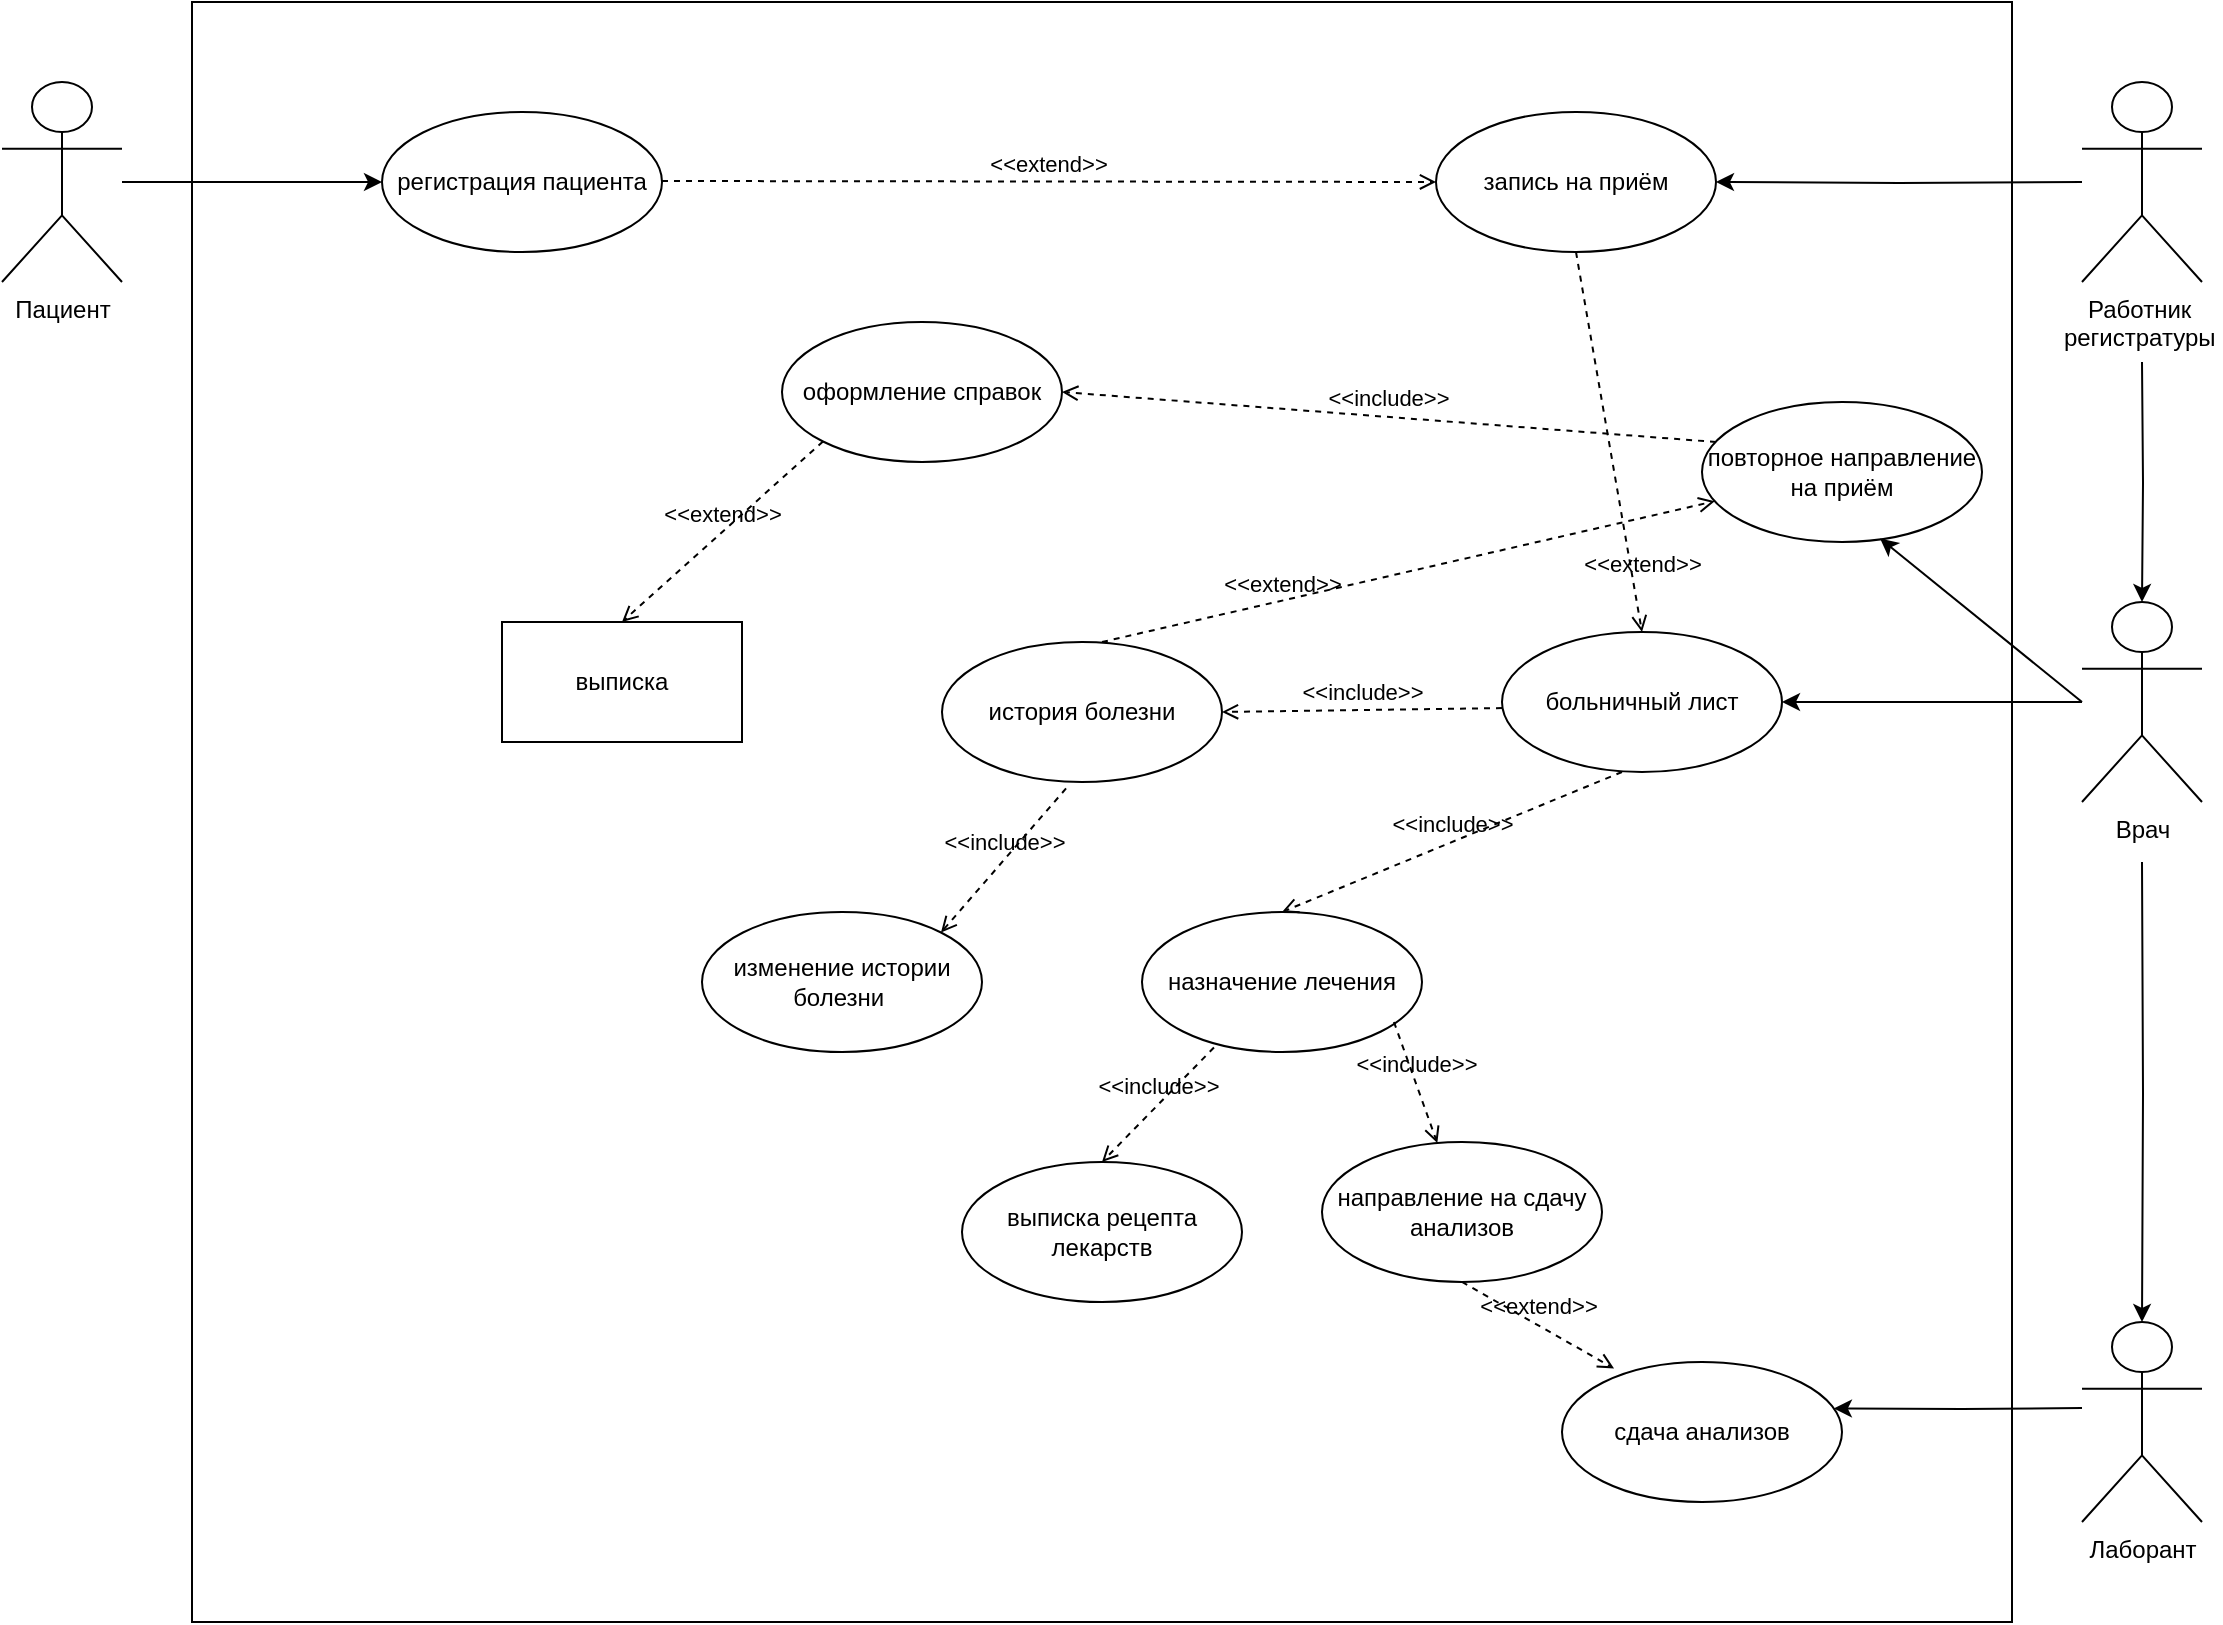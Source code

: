 <mxfile version="20.6.0" type="github"><diagram id="eSXdMw4WFxAL7-gYITn4" name="Страница 1"><mxGraphModel dx="1362" dy="752" grid="1" gridSize="10" guides="1" tooltips="1" connect="1" arrows="1" fold="1" page="1" pageScale="1" pageWidth="827" pageHeight="1169" math="0" shadow="0"><root><mxCell id="0"/><mxCell id="1" parent="0"/><mxCell id="CThTGi6md4LhZxkkEZVT-1" value="" style="rounded=0;whiteSpace=wrap;html=1;" vertex="1" parent="1"><mxGeometry x="205" y="130" width="910" height="810" as="geometry"/></mxCell><mxCell id="CThTGi6md4LhZxkkEZVT-2" style="edgeStyle=orthogonalEdgeStyle;rounded=0;orthogonalLoop=1;jettySize=auto;html=1;entryX=0;entryY=0.5;entryDx=0;entryDy=0;" edge="1" parent="1" source="CThTGi6md4LhZxkkEZVT-3" target="CThTGi6md4LhZxkkEZVT-7"><mxGeometry relative="1" as="geometry"/></mxCell><mxCell id="CThTGi6md4LhZxkkEZVT-3" value="Пациент" style="shape=umlActor;verticalLabelPosition=bottom;verticalAlign=top;html=1;outlineConnect=0;" vertex="1" parent="1"><mxGeometry x="110" y="170" width="60" height="100" as="geometry"/></mxCell><mxCell id="CThTGi6md4LhZxkkEZVT-4" style="edgeStyle=orthogonalEdgeStyle;rounded=0;orthogonalLoop=1;jettySize=auto;html=1;" edge="1" parent="1" source="CThTGi6md4LhZxkkEZVT-6" target="CThTGi6md4LhZxkkEZVT-13"><mxGeometry relative="1" as="geometry"/></mxCell><mxCell id="CThTGi6md4LhZxkkEZVT-5" style="edgeStyle=orthogonalEdgeStyle;rounded=0;orthogonalLoop=1;jettySize=auto;html=1;entryX=0.5;entryY=0;entryDx=0;entryDy=0;entryPerimeter=0;" edge="1" parent="1" target="CThTGi6md4LhZxkkEZVT-28"><mxGeometry relative="1" as="geometry"><mxPoint x="1180" y="560" as="sourcePoint"/></mxGeometry></mxCell><mxCell id="CThTGi6md4LhZxkkEZVT-6" value="Врач" style="shape=umlActor;verticalLabelPosition=bottom;verticalAlign=top;html=1;outlineConnect=0;" vertex="1" parent="1"><mxGeometry x="1150" y="430" width="60" height="100" as="geometry"/></mxCell><mxCell id="CThTGi6md4LhZxkkEZVT-7" value="регистрация пациента" style="ellipse;whiteSpace=wrap;html=1;" vertex="1" parent="1"><mxGeometry x="300" y="185" width="140" height="70" as="geometry"/></mxCell><mxCell id="CThTGi6md4LhZxkkEZVT-8" style="edgeStyle=orthogonalEdgeStyle;rounded=0;orthogonalLoop=1;jettySize=auto;html=1;entryX=0.5;entryY=0;entryDx=0;entryDy=0;entryPerimeter=0;" edge="1" parent="1" target="CThTGi6md4LhZxkkEZVT-6"><mxGeometry relative="1" as="geometry"><mxPoint x="1180" y="420" as="targetPoint"/><mxPoint x="1180" y="310" as="sourcePoint"/></mxGeometry></mxCell><mxCell id="CThTGi6md4LhZxkkEZVT-9" style="edgeStyle=orthogonalEdgeStyle;rounded=0;orthogonalLoop=1;jettySize=auto;html=1;" edge="1" parent="1" target="CThTGi6md4LhZxkkEZVT-19"><mxGeometry relative="1" as="geometry"><mxPoint x="1150" y="220" as="sourcePoint"/></mxGeometry></mxCell><mxCell id="CThTGi6md4LhZxkkEZVT-10" value="Работник&amp;nbsp;&lt;br&gt;регистратуры&amp;nbsp;" style="shape=umlActor;verticalLabelPosition=bottom;verticalAlign=top;html=1;outlineConnect=0;" vertex="1" parent="1"><mxGeometry x="1150" y="170" width="60" height="100" as="geometry"/></mxCell><mxCell id="CThTGi6md4LhZxkkEZVT-11" value="направление на сдачу анализов" style="ellipse;whiteSpace=wrap;html=1;" vertex="1" parent="1"><mxGeometry x="770" y="700" width="140" height="70" as="geometry"/></mxCell><mxCell id="CThTGi6md4LhZxkkEZVT-12" value="сдача анализов" style="ellipse;whiteSpace=wrap;html=1;" vertex="1" parent="1"><mxGeometry x="890" y="810" width="140" height="70" as="geometry"/></mxCell><mxCell id="CThTGi6md4LhZxkkEZVT-13" value="больничный лист" style="ellipse;whiteSpace=wrap;html=1;" vertex="1" parent="1"><mxGeometry x="860" y="445" width="140" height="70" as="geometry"/></mxCell><mxCell id="CThTGi6md4LhZxkkEZVT-14" value="изменение истории болезни&amp;nbsp;" style="ellipse;whiteSpace=wrap;html=1;" vertex="1" parent="1"><mxGeometry x="460" y="585" width="140" height="70" as="geometry"/></mxCell><mxCell id="CThTGi6md4LhZxkkEZVT-15" value="история болезни" style="ellipse;whiteSpace=wrap;html=1;" vertex="1" parent="1"><mxGeometry x="580" y="450" width="140" height="70" as="geometry"/></mxCell><mxCell id="CThTGi6md4LhZxkkEZVT-16" value="оформление справок" style="ellipse;whiteSpace=wrap;html=1;" vertex="1" parent="1"><mxGeometry x="500" y="290" width="140" height="70" as="geometry"/></mxCell><mxCell id="CThTGi6md4LhZxkkEZVT-17" value="назначение лечения" style="ellipse;whiteSpace=wrap;html=1;" vertex="1" parent="1"><mxGeometry x="680" y="585" width="140" height="70" as="geometry"/></mxCell><mxCell id="CThTGi6md4LhZxkkEZVT-18" value="выписка рецепта&lt;br&gt;лекарств" style="ellipse;whiteSpace=wrap;html=1;" vertex="1" parent="1"><mxGeometry x="590" y="710" width="140" height="70" as="geometry"/></mxCell><mxCell id="CThTGi6md4LhZxkkEZVT-19" value="запись на приём" style="ellipse;whiteSpace=wrap;html=1;" vertex="1" parent="1"><mxGeometry x="827" y="185" width="140" height="70" as="geometry"/></mxCell><mxCell id="CThTGi6md4LhZxkkEZVT-20" value="&amp;lt;&amp;lt;include&amp;gt;&amp;gt;" style="html=1;verticalAlign=bottom;labelBackgroundColor=none;endArrow=open;endFill=0;dashed=1;rounded=0;exitX=0.25;exitY=0.061;exitDx=0;exitDy=0;exitPerimeter=0;entryX=1;entryY=0.5;entryDx=0;entryDy=0;" edge="1" parent="1" target="CThTGi6md4LhZxkkEZVT-15"><mxGeometry width="160" relative="1" as="geometry"><mxPoint x="860" y="483.04" as="sourcePoint"/><mxPoint x="806.602" y="430.0" as="targetPoint"/></mxGeometry></mxCell><mxCell id="CThTGi6md4LhZxkkEZVT-21" value="&amp;lt;&amp;lt;include&amp;gt;&amp;gt;" style="html=1;verticalAlign=bottom;labelBackgroundColor=none;endArrow=open;endFill=0;dashed=1;rounded=0;exitX=0.25;exitY=0.061;exitDx=0;exitDy=0;exitPerimeter=0;entryX=0.5;entryY=0;entryDx=0;entryDy=0;" edge="1" parent="1" target="CThTGi6md4LhZxkkEZVT-17"><mxGeometry width="160" relative="1" as="geometry"><mxPoint x="920" y="515" as="sourcePoint"/><mxPoint x="850" y="516.96" as="targetPoint"/></mxGeometry></mxCell><mxCell id="CThTGi6md4LhZxkkEZVT-22" value="&amp;lt;&amp;lt;extend&amp;gt;&amp;gt;" style="html=1;verticalAlign=bottom;labelBackgroundColor=none;endArrow=open;endFill=0;dashed=1;rounded=0;entryX=0;entryY=0.5;entryDx=0;entryDy=0;" edge="1" parent="1" target="CThTGi6md4LhZxkkEZVT-19"><mxGeometry width="160" relative="1" as="geometry"><mxPoint x="440" y="219.5" as="sourcePoint"/><mxPoint x="600" y="219.5" as="targetPoint"/></mxGeometry></mxCell><mxCell id="CThTGi6md4LhZxkkEZVT-23" value="&amp;lt;&amp;lt;extend&amp;gt;&amp;gt;" style="html=1;verticalAlign=bottom;labelBackgroundColor=none;endArrow=open;endFill=0;dashed=1;rounded=0;entryX=0.5;entryY=0;entryDx=0;entryDy=0;exitX=0.5;exitY=1;exitDx=0;exitDy=0;" edge="1" parent="1" source="CThTGi6md4LhZxkkEZVT-19" target="CThTGi6md4LhZxkkEZVT-13"><mxGeometry x="0.745" y="4" width="160" relative="1" as="geometry"><mxPoint x="940" y="255" as="sourcePoint"/><mxPoint x="1100" y="255" as="targetPoint"/><mxPoint as="offset"/></mxGeometry></mxCell><mxCell id="CThTGi6md4LhZxkkEZVT-24" value="&amp;lt;&amp;lt;include&amp;gt;&amp;gt;" style="html=1;verticalAlign=bottom;labelBackgroundColor=none;endArrow=open;endFill=0;dashed=1;rounded=0;entryX=0.5;entryY=0;entryDx=0;entryDy=0;exitX=0.257;exitY=0.968;exitDx=0;exitDy=0;exitPerimeter=0;" edge="1" parent="1" source="CThTGi6md4LhZxkkEZVT-17" target="CThTGi6md4LhZxkkEZVT-18"><mxGeometry width="160" relative="1" as="geometry"><mxPoint x="919.5" y="640" as="sourcePoint"/><mxPoint x="919.5" y="695" as="targetPoint"/></mxGeometry></mxCell><mxCell id="CThTGi6md4LhZxkkEZVT-25" value="&amp;lt;&amp;lt;include&amp;gt;&amp;gt;" style="html=1;verticalAlign=bottom;labelBackgroundColor=none;endArrow=open;endFill=0;dashed=1;rounded=0;exitX=0.443;exitY=1.046;exitDx=0;exitDy=0;exitPerimeter=0;entryX=1;entryY=0;entryDx=0;entryDy=0;" edge="1" parent="1" source="CThTGi6md4LhZxkkEZVT-15" target="CThTGi6md4LhZxkkEZVT-14"><mxGeometry width="160" relative="1" as="geometry"><mxPoint x="710" y="530" as="sourcePoint"/><mxPoint x="640" y="531.96" as="targetPoint"/></mxGeometry></mxCell><mxCell id="CThTGi6md4LhZxkkEZVT-26" value="&amp;lt;&amp;lt;include&amp;gt;&amp;gt;" style="html=1;verticalAlign=bottom;labelBackgroundColor=none;endArrow=open;endFill=0;dashed=1;rounded=0;exitX=0.257;exitY=0.968;exitDx=0;exitDy=0;exitPerimeter=0;" edge="1" parent="1" target="CThTGi6md4LhZxkkEZVT-11"><mxGeometry width="160" relative="1" as="geometry"><mxPoint x="805.98" y="640" as="sourcePoint"/><mxPoint x="750" y="697.24" as="targetPoint"/></mxGeometry></mxCell><mxCell id="CThTGi6md4LhZxkkEZVT-27" style="edgeStyle=orthogonalEdgeStyle;rounded=0;orthogonalLoop=1;jettySize=auto;html=1;entryX=0.971;entryY=0.332;entryDx=0;entryDy=0;entryPerimeter=0;" edge="1" parent="1" target="CThTGi6md4LhZxkkEZVT-12"><mxGeometry relative="1" as="geometry"><mxPoint x="1150" y="833" as="sourcePoint"/></mxGeometry></mxCell><mxCell id="CThTGi6md4LhZxkkEZVT-28" value="Лаборант" style="shape=umlActor;verticalLabelPosition=bottom;verticalAlign=top;html=1;outlineConnect=0;" vertex="1" parent="1"><mxGeometry x="1150" y="790" width="60" height="100" as="geometry"/></mxCell><mxCell id="CThTGi6md4LhZxkkEZVT-29" value="&amp;lt;&amp;lt;extend&amp;gt;&amp;gt;" style="html=1;verticalAlign=bottom;labelBackgroundColor=none;endArrow=open;endFill=0;dashed=1;rounded=0;entryX=0.186;entryY=0.046;entryDx=0;entryDy=0;entryPerimeter=0;exitX=0.5;exitY=1;exitDx=0;exitDy=0;" edge="1" parent="1" source="CThTGi6md4LhZxkkEZVT-11" target="CThTGi6md4LhZxkkEZVT-12"><mxGeometry width="160" relative="1" as="geometry"><mxPoint x="900" y="779" as="sourcePoint"/><mxPoint x="1060" y="779" as="targetPoint"/></mxGeometry></mxCell><mxCell id="CThTGi6md4LhZxkkEZVT-30" value="повторное направление на приём" style="ellipse;whiteSpace=wrap;html=1;" vertex="1" parent="1"><mxGeometry x="960" y="330" width="140" height="70" as="geometry"/></mxCell><mxCell id="CThTGi6md4LhZxkkEZVT-31" value="" style="endArrow=classic;html=1;rounded=0;entryX=0.636;entryY=0.975;entryDx=0;entryDy=0;entryPerimeter=0;" edge="1" parent="1" target="CThTGi6md4LhZxkkEZVT-30"><mxGeometry width="50" height="50" relative="1" as="geometry"><mxPoint x="1150" y="480" as="sourcePoint"/><mxPoint x="1200" y="430" as="targetPoint"/></mxGeometry></mxCell><mxCell id="CThTGi6md4LhZxkkEZVT-32" value="&amp;lt;&amp;lt;extend&amp;gt;&amp;gt;" style="html=1;verticalAlign=bottom;labelBackgroundColor=none;endArrow=open;endFill=0;dashed=1;rounded=0;" edge="1" parent="1" target="CThTGi6md4LhZxkkEZVT-30"><mxGeometry x="-0.413" y="-1" width="160" relative="1" as="geometry"><mxPoint x="660" y="450" as="sourcePoint"/><mxPoint x="820" y="450" as="targetPoint"/><mxPoint as="offset"/></mxGeometry></mxCell><mxCell id="CThTGi6md4LhZxkkEZVT-33" value="&amp;lt;&amp;lt;include&amp;gt;&amp;gt;" style="html=1;verticalAlign=bottom;labelBackgroundColor=none;endArrow=open;endFill=0;dashed=1;rounded=0;entryX=1;entryY=0.5;entryDx=0;entryDy=0;" edge="1" parent="1" target="CThTGi6md4LhZxkkEZVT-16"><mxGeometry width="160" relative="1" as="geometry"><mxPoint x="967" y="350" as="sourcePoint"/><mxPoint x="1127" y="350" as="targetPoint"/></mxGeometry></mxCell><mxCell id="CThTGi6md4LhZxkkEZVT-34" value="выписка" style="rounded=0;whiteSpace=wrap;html=1;" vertex="1" parent="1"><mxGeometry x="360" y="440" width="120" height="60" as="geometry"/></mxCell><mxCell id="CThTGi6md4LhZxkkEZVT-35" value="&amp;lt;&amp;lt;extend&amp;gt;&amp;gt;" style="html=1;verticalAlign=bottom;labelBackgroundColor=none;endArrow=open;endFill=0;dashed=1;rounded=0;entryX=0.5;entryY=0;entryDx=0;entryDy=0;exitX=0;exitY=1;exitDx=0;exitDy=0;" edge="1" parent="1" source="CThTGi6md4LhZxkkEZVT-16" target="CThTGi6md4LhZxkkEZVT-34"><mxGeometry width="160" relative="1" as="geometry"><mxPoint x="550" y="360" as="sourcePoint"/><mxPoint x="710" y="360" as="targetPoint"/></mxGeometry></mxCell></root></mxGraphModel></diagram></mxfile>